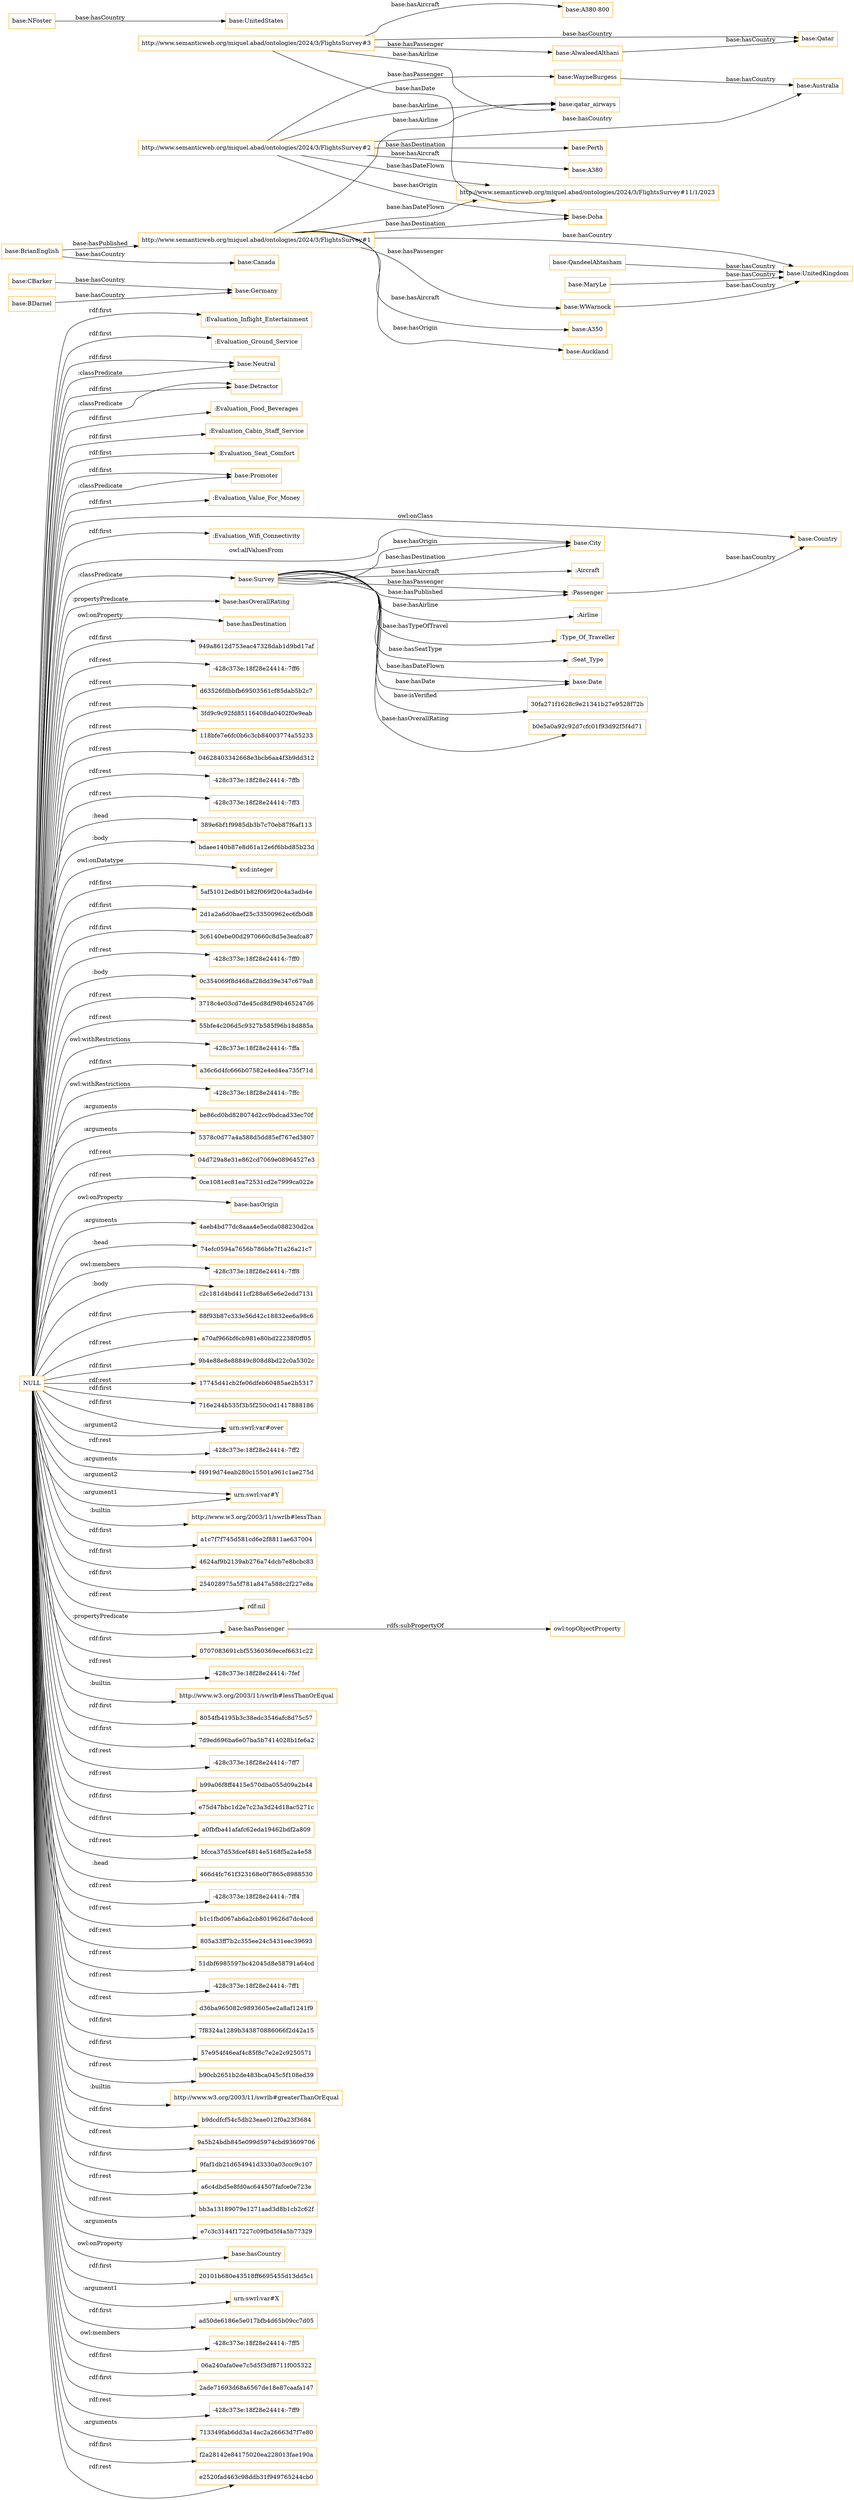 digraph ar2dtool_diagram { 
rankdir=LR;
size="1501"
node [shape = rectangle, color="orange"]; ":Evaluation_Inflight_Entertainment" ":Evaluation_Ground_Service" "base:Neutral" "base:Detractor" ":Evaluation_Food_Beverages" ":Evaluation_Cabin_Staff_Service" ":Aircraft" ":Evaluation_Seat_Comfort" ":Passenger" "base:Promoter" ":Evaluation_Value_For_Money" ":Airline" ":Type_Of_Traveller" "base:Country" ":Evaluation_Wifi_Connectivity" "base:City" ":Seat_Type" "base:Date" "base:Survey" ; /*classes style*/
	"NULL" -> "base:hasOverallRating" [ label = ":propertyPredicate" ];
	"NULL" -> "base:hasDestination" [ label = "owl:onProperty" ];
	"NULL" -> "949a8612d753eac47328dab1d9bd17af" [ label = "rdf:first" ];
	"NULL" -> "-428c373e:18f28e24414:-7ff6" [ label = "rdf:rest" ];
	"NULL" -> "d63526fdbbfb69503561cf85dab5b2c7" [ label = "rdf:rest" ];
	"NULL" -> "3fd9c9c92fd85116408da0402f0e9eab" [ label = "rdf:rest" ];
	"NULL" -> "118bfe7e6fc0b6c3cb84003774a55233" [ label = "rdf:rest" ];
	"NULL" -> "04628403342668e3bcb6aa4f3b9dd312" [ label = "rdf:rest" ];
	"NULL" -> "base:Country" [ label = "owl:onClass" ];
	"NULL" -> "-428c373e:18f28e24414:-7ffb" [ label = "rdf:rest" ];
	"NULL" -> "-428c373e:18f28e24414:-7ff3" [ label = "rdf:rest" ];
	"NULL" -> "389e6bf1f9985db3b7c70eb87f6af113" [ label = ":head" ];
	"NULL" -> "bdaee140b87e8d61a12e6f6bbd85b23d" [ label = ":body" ];
	"NULL" -> "xsd:integer" [ label = "owl:onDatatype" ];
	"NULL" -> "5af51012edb01b82f069f20c4a3adb4e" [ label = "rdf:first" ];
	"NULL" -> "2d1a2a6d0baef25c33500962ec6fb0d8" [ label = "rdf:first" ];
	"NULL" -> "3c6140ebe00d2970660c8d5e3eafca87" [ label = "rdf:first" ];
	"NULL" -> "-428c373e:18f28e24414:-7ff0" [ label = "rdf:rest" ];
	"NULL" -> "base:Promoter" [ label = "rdf:first" ];
	"NULL" -> "0c354069f8d468af28dd39e347c679a8" [ label = ":body" ];
	"NULL" -> "3718c4e03cd7de45cd8df98b465247d6" [ label = "rdf:rest" ];
	"NULL" -> "55bfe4c206d5c9327b585f96b18d885a" [ label = "rdf:rest" ];
	"NULL" -> "-428c373e:18f28e24414:-7ffa" [ label = "owl:withRestrictions" ];
	"NULL" -> "a36c6d4fc666b07582e4ed4ea735f71d" [ label = "rdf:first" ];
	"NULL" -> "-428c373e:18f28e24414:-7ffc" [ label = "owl:withRestrictions" ];
	"NULL" -> "be86cd0bd828074d2cc9bdcad33ec70f" [ label = ":arguments" ];
	"NULL" -> "5378c0d77a4a588d5dd85ef767ed3807" [ label = ":arguments" ];
	"NULL" -> "04d729a8e31e862cd7069e08964527e3" [ label = "rdf:rest" ];
	"NULL" -> "base:Neutral" [ label = "rdf:first" ];
	"NULL" -> "0ce1081ec81ea72531cd2e7999ca022e" [ label = "rdf:rest" ];
	"NULL" -> "base:hasOrigin" [ label = "owl:onProperty" ];
	"NULL" -> "4aeb4bd77dc8aaa4e5ecda088230d2ca" [ label = ":arguments" ];
	"NULL" -> "74efc0594a7656b786bfe7f1a26a21c7" [ label = ":head" ];
	"NULL" -> "-428c373e:18f28e24414:-7ff8" [ label = "owl:members" ];
	"NULL" -> "c2c181d4bd411cf288a65e6e2edd7131" [ label = ":body" ];
	"NULL" -> "88f93b87c333e56d42c18832ee6a98c6" [ label = "rdf:first" ];
	"NULL" -> "a70af966bf6cb981e80bd22238f0ff05" [ label = "rdf:rest" ];
	"NULL" -> "9b4e88e8e88849c808d8bd22c0a5302c" [ label = "rdf:first" ];
	"NULL" -> "17745d41cb2fe06dfeb60485ae2b5317" [ label = "rdf:rest" ];
	"NULL" -> ":Evaluation_Food_Beverages" [ label = "rdf:first" ];
	"NULL" -> "716e244b535f3b5f250c0d1417888186" [ label = "rdf:first" ];
	"NULL" -> ":Evaluation_Value_For_Money" [ label = "rdf:first" ];
	"NULL" -> "urn:swrl:var#over" [ label = "rdf:first" ];
	"NULL" -> "-428c373e:18f28e24414:-7ff2" [ label = "rdf:rest" ];
	"NULL" -> "base:Neutral" [ label = ":classPredicate" ];
	"NULL" -> "f4919d74eab280c15501a961c1ae275d" [ label = ":arguments" ];
	"NULL" -> "urn:swrl:var#Y" [ label = ":argument2" ];
	"NULL" -> "http://www.w3.org/2003/11/swrlb#lessThan" [ label = ":builtin" ];
	"NULL" -> "a1c7f7f745d581cd6e2f8811ae637004" [ label = "rdf:first" ];
	"NULL" -> ":Evaluation_Inflight_Entertainment" [ label = "rdf:first" ];
	"NULL" -> "4624af9b2139ab276a74dcb7e8bcbc83" [ label = "rdf:first" ];
	"NULL" -> "254028975a5f781a847a588c2f227e8a" [ label = "rdf:first" ];
	"NULL" -> "rdf:nil" [ label = "rdf:rest" ];
	"NULL" -> "base:hasPassenger" [ label = ":propertyPredicate" ];
	"NULL" -> "0707083691cbf55360369ecef6631c22" [ label = "rdf:first" ];
	"NULL" -> "-428c373e:18f28e24414:-7fef" [ label = "rdf:rest" ];
	"NULL" -> "http://www.w3.org/2003/11/swrlb#lessThanOrEqual" [ label = ":builtin" ];
	"NULL" -> "base:Detractor" [ label = "rdf:first" ];
	"NULL" -> "urn:swrl:var#Y" [ label = ":argument1" ];
	"NULL" -> "8054fb4195b3c38edc3546afc8d75c57" [ label = "rdf:first" ];
	"NULL" -> "7d9ed696ba6e07ba5b7414028b1fe6a2" [ label = "rdf:first" ];
	"NULL" -> "urn:swrl:var#over" [ label = ":argument2" ];
	"NULL" -> ":Evaluation_Cabin_Staff_Service" [ label = "rdf:first" ];
	"NULL" -> "-428c373e:18f28e24414:-7ff7" [ label = "rdf:rest" ];
	"NULL" -> "base:Survey" [ label = ":classPredicate" ];
	"NULL" -> "b99a06f8ff4415e570dba055d09a2b44" [ label = "rdf:rest" ];
	"NULL" -> "e75d47bbc1d2e7c23a3d24d18ac5271c" [ label = "rdf:first" ];
	"NULL" -> "a0fbfba41afafc62eda19462bdf2a809" [ label = "rdf:first" ];
	"NULL" -> "bfcca37d53dcef4814e5168f5a2a4e58" [ label = "rdf:rest" ];
	"NULL" -> "466d4fc761f323168e0f7865c8988530" [ label = ":head" ];
	"NULL" -> "-428c373e:18f28e24414:-7ff4" [ label = "rdf:rest" ];
	"NULL" -> "b1c1fbd067ab6a2cb8019626d7dc4ccd" [ label = "rdf:rest" ];
	"NULL" -> "805a33ff7b2c355ee24c5431eec39693" [ label = "rdf:rest" ];
	"NULL" -> ":Evaluation_Wifi_Connectivity" [ label = "rdf:first" ];
	"NULL" -> "51dbf6985597bc42045d8e58791a64cd" [ label = "rdf:rest" ];
	"NULL" -> "-428c373e:18f28e24414:-7ff1" [ label = "rdf:rest" ];
	"NULL" -> "d36ba965082c9893605ee2a8af1241f9" [ label = "rdf:rest" ];
	"NULL" -> "base:City" [ label = "owl:allValuesFrom" ];
	"NULL" -> "7f8324a1289b343870886066f2d42a15" [ label = "rdf:first" ];
	"NULL" -> "57e954f46eaf4c85f8c7e2e2c9250571" [ label = "rdf:first" ];
	"NULL" -> "b90cb2651b2de483bca045c5f108ed39" [ label = "rdf:rest" ];
	"NULL" -> "http://www.w3.org/2003/11/swrlb#greaterThanOrEqual" [ label = ":builtin" ];
	"NULL" -> "b9dcdfcf54c5db23eae012f0a23f3684" [ label = "rdf:first" ];
	"NULL" -> "9a5b24bdb845e099d5974cbd93609706" [ label = "rdf:rest" ];
	"NULL" -> "9faf1db21d654941d3330a03ccc9c107" [ label = "rdf:first" ];
	"NULL" -> "a6c4dbd5e8fd0ac644507fafce0e723e" [ label = "rdf:rest" ];
	"NULL" -> "bb3a13189079e1271aad3d8b1cb2c62f" [ label = "rdf:rest" ];
	"NULL" -> "base:Promoter" [ label = ":classPredicate" ];
	"NULL" -> "e7c3c3144f17227c09fbd5f4a5b77329" [ label = ":arguments" ];
	"NULL" -> "base:hasCountry" [ label = "owl:onProperty" ];
	"NULL" -> "20101b680e43518ff6695455d13dd5c1" [ label = "rdf:first" ];
	"NULL" -> "urn:swrl:var#X" [ label = ":argument1" ];
	"NULL" -> ":Evaluation_Ground_Service" [ label = "rdf:first" ];
	"NULL" -> "ad50de6186e5e017bfb4d65b09cc7d05" [ label = "rdf:first" ];
	"NULL" -> "-428c373e:18f28e24414:-7ff5" [ label = "owl:members" ];
	"NULL" -> "06a240afa0ee7c5d5f3df8711f005322" [ label = "rdf:first" ];
	"NULL" -> "2ade71693d68a6567de18e87caafa147" [ label = "rdf:first" ];
	"NULL" -> "-428c373e:18f28e24414:-7ff9" [ label = "rdf:rest" ];
	"NULL" -> ":Evaluation_Seat_Comfort" [ label = "rdf:first" ];
	"NULL" -> "713349fab6dd3a14ac2a26663d7f7e80" [ label = ":arguments" ];
	"NULL" -> "base:Detractor" [ label = ":classPredicate" ];
	"NULL" -> "f2a28142e84175020ea228013fae190a" [ label = "rdf:first" ];
	"NULL" -> "e2520fad463c98ddb31f949765244cb0" [ label = "rdf:rest" ];
	"base:CBarker" -> "base:Germany" [ label = "base:hasCountry" ];
	"base:hasPassenger" -> "owl:topObjectProperty" [ label = "rdfs:subPropertyOf" ];
	"base:MaryLe" -> "base:UnitedKingdom" [ label = "base:hasCountry" ];
	"base:BrianEnglish" -> "http://www.semanticweb.org/miquel.abad/ontologies/2024/3/FlightsSurvey#1" [ label = "base:hasPublished" ];
	"base:BrianEnglish" -> "base:Canada" [ label = "base:hasCountry" ];
	"base:WayneBurgess" -> "base:Australia" [ label = "base:hasCountry" ];
	"base:QandeelAhtasham" -> "base:UnitedKingdom" [ label = "base:hasCountry" ];
	"http://www.semanticweb.org/miquel.abad/ontologies/2024/3/FlightsSurvey#3" -> "base:AlwaleedAlthani" [ label = "base:hasPassenger" ];
	"http://www.semanticweb.org/miquel.abad/ontologies/2024/3/FlightsSurvey#3" -> "http://www.semanticweb.org/miquel.abad/ontologies/2024/3/FlightsSurvey#11/1/2023" [ label = "base:hasDate" ];
	"http://www.semanticweb.org/miquel.abad/ontologies/2024/3/FlightsSurvey#3" -> "base:Qatar" [ label = "base:hasCountry" ];
	"http://www.semanticweb.org/miquel.abad/ontologies/2024/3/FlightsSurvey#3" -> "base:qatar_airways" [ label = "base:hasAirline" ];
	"http://www.semanticweb.org/miquel.abad/ontologies/2024/3/FlightsSurvey#3" -> "base:A380-800" [ label = "base:hasAircraft" ];
	"base:BDarnel" -> "base:Germany" [ label = "base:hasCountry" ];
	"base:WWarnock" -> "base:UnitedKingdom" [ label = "base:hasCountry" ];
	"http://www.semanticweb.org/miquel.abad/ontologies/2024/3/FlightsSurvey#2" -> "base:qatar_airways" [ label = "base:hasAirline" ];
	"http://www.semanticweb.org/miquel.abad/ontologies/2024/3/FlightsSurvey#2" -> "base:A380" [ label = "base:hasAircraft" ];
	"http://www.semanticweb.org/miquel.abad/ontologies/2024/3/FlightsSurvey#2" -> "base:Perth" [ label = "base:hasDestination" ];
	"http://www.semanticweb.org/miquel.abad/ontologies/2024/3/FlightsSurvey#2" -> "http://www.semanticweb.org/miquel.abad/ontologies/2024/3/FlightsSurvey#11/1/2023" [ label = "base:hasDateFlown" ];
	"http://www.semanticweb.org/miquel.abad/ontologies/2024/3/FlightsSurvey#2" -> "base:Doha" [ label = "base:hasOrigin" ];
	"http://www.semanticweb.org/miquel.abad/ontologies/2024/3/FlightsSurvey#2" -> "base:WayneBurgess" [ label = "base:hasPassenger" ];
	"http://www.semanticweb.org/miquel.abad/ontologies/2024/3/FlightsSurvey#2" -> "base:Australia" [ label = "base:hasCountry" ];
	"base:AlwaleedAlthani" -> "base:Qatar" [ label = "base:hasCountry" ];
	"base:NFoster" -> "base:UnitedStates" [ label = "base:hasCountry" ];
	"http://www.semanticweb.org/miquel.abad/ontologies/2024/3/FlightsSurvey#1" -> "base:qatar_airways" [ label = "base:hasAirline" ];
	"http://www.semanticweb.org/miquel.abad/ontologies/2024/3/FlightsSurvey#1" -> "base:WWarnock" [ label = "base:hasPassenger" ];
	"http://www.semanticweb.org/miquel.abad/ontologies/2024/3/FlightsSurvey#1" -> "base:Doha" [ label = "base:hasDestination" ];
	"http://www.semanticweb.org/miquel.abad/ontologies/2024/3/FlightsSurvey#1" -> "http://www.semanticweb.org/miquel.abad/ontologies/2024/3/FlightsSurvey#11/1/2023" [ label = "base:hasDateFlown" ];
	"http://www.semanticweb.org/miquel.abad/ontologies/2024/3/FlightsSurvey#1" -> "base:A350" [ label = "base:hasAircraft" ];
	"http://www.semanticweb.org/miquel.abad/ontologies/2024/3/FlightsSurvey#1" -> "base:Auckland" [ label = "base:hasOrigin" ];
	"http://www.semanticweb.org/miquel.abad/ontologies/2024/3/FlightsSurvey#1" -> "base:UnitedKingdom" [ label = "base:hasCountry" ];
	"base:Survey" -> "base:Date" [ label = "base:hasDateFlown" ];
	"base:Survey" -> ":Passenger" [ label = "base:hasPassenger" ];
	"base:Survey" -> "base:Date" [ label = "base:hasDate" ];
	"base:Survey" -> "base:City" [ label = "base:hasOrigin" ];
	"base:Survey" -> ":Passenger" [ label = "base:hasPublished" ];
	"base:Survey" -> "base:City" [ label = "base:hasDestination" ];
	":Passenger" -> "base:Country" [ label = "base:hasCountry" ];
	"base:Survey" -> ":Type_Of_Traveller" [ label = "base:hasTypeOfTravel" ];
	"base:Survey" -> ":Airline" [ label = "base:hasAirline" ];
	"base:Survey" -> "30fa271f1628c9e21341b27e9528f72b" [ label = "base:isVerified" ];
	"base:Survey" -> ":Aircraft" [ label = "base:hasAircraft" ];
	"base:Survey" -> "b0e5a0a92c92d7cfc01f93d92f5f4d71" [ label = "base:hasOverallRating" ];
	"base:Survey" -> ":Seat_Type" [ label = "base:hasSeatType" ];

}
